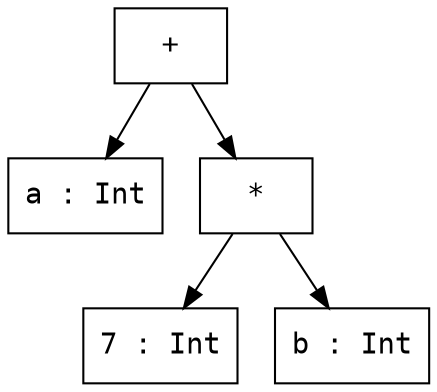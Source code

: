 digraph G {
  ordering="out"
  node [shape="rect", fontname="monospace"]
  edge [fontsize=10, fontname="monospace"]

  plus [label="+"]
  times [label="*"]
  a [label="a : Int"]
  seven [label="7 : Int"]
  b [label="b : Int"]

  plus -> a
  plus -> times
  times -> seven
  times -> b
}
